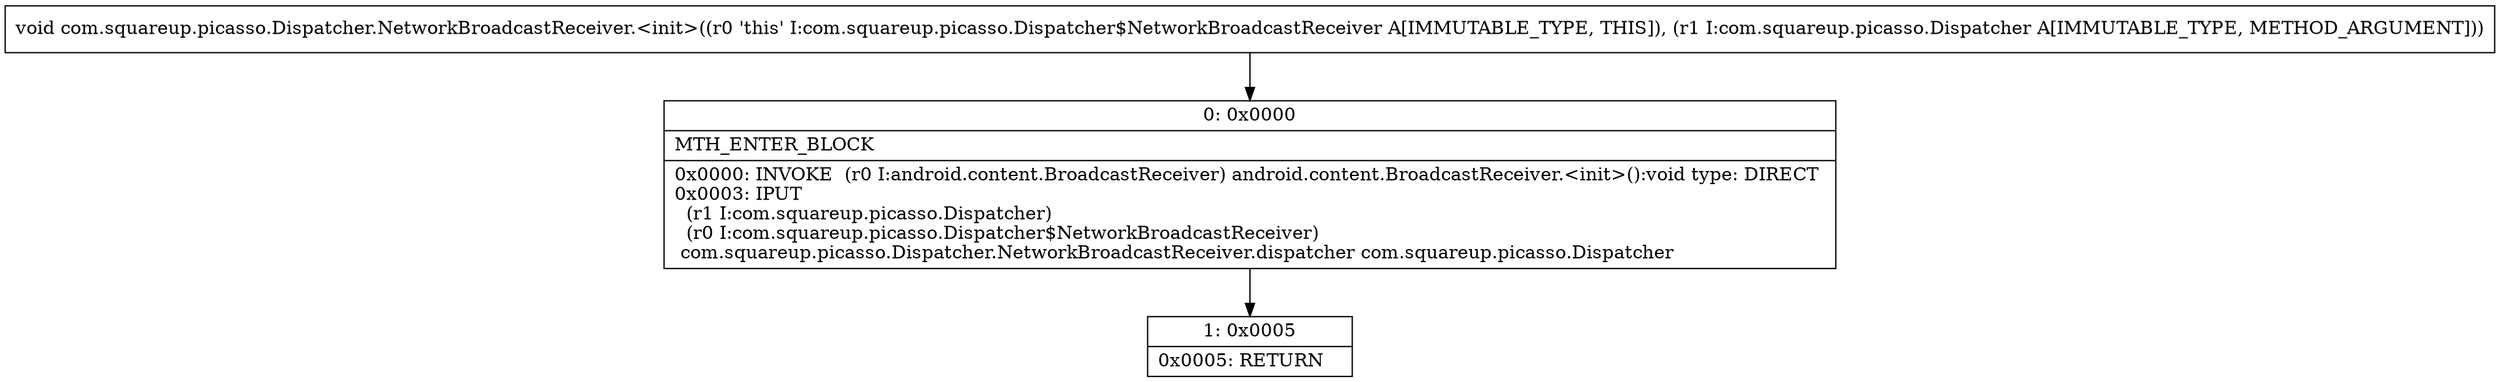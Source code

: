 digraph "CFG forcom.squareup.picasso.Dispatcher.NetworkBroadcastReceiver.\<init\>(Lcom\/squareup\/picasso\/Dispatcher;)V" {
Node_0 [shape=record,label="{0\:\ 0x0000|MTH_ENTER_BLOCK\l|0x0000: INVOKE  (r0 I:android.content.BroadcastReceiver) android.content.BroadcastReceiver.\<init\>():void type: DIRECT \l0x0003: IPUT  \l  (r1 I:com.squareup.picasso.Dispatcher)\l  (r0 I:com.squareup.picasso.Dispatcher$NetworkBroadcastReceiver)\l com.squareup.picasso.Dispatcher.NetworkBroadcastReceiver.dispatcher com.squareup.picasso.Dispatcher \l}"];
Node_1 [shape=record,label="{1\:\ 0x0005|0x0005: RETURN   \l}"];
MethodNode[shape=record,label="{void com.squareup.picasso.Dispatcher.NetworkBroadcastReceiver.\<init\>((r0 'this' I:com.squareup.picasso.Dispatcher$NetworkBroadcastReceiver A[IMMUTABLE_TYPE, THIS]), (r1 I:com.squareup.picasso.Dispatcher A[IMMUTABLE_TYPE, METHOD_ARGUMENT])) }"];
MethodNode -> Node_0;
Node_0 -> Node_1;
}

